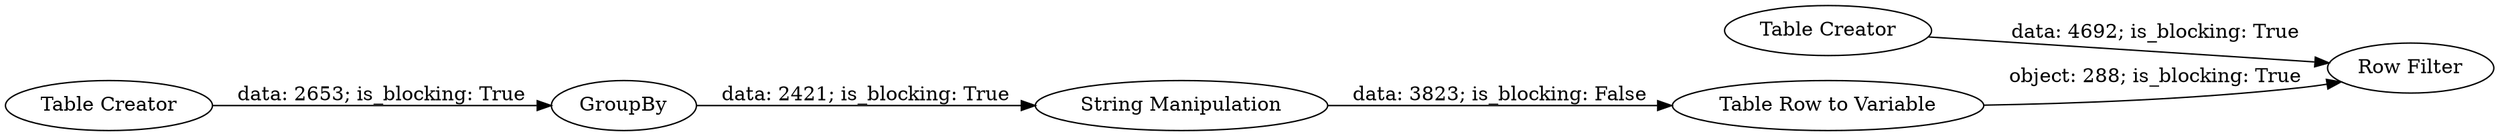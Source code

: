 digraph {
	"-4792894771414346740_264" [label="String Manipulation"]
	"-4792894771414346740_266" [label="Row Filter"]
	"-4792894771414346740_263" [label=GroupBy]
	"-4792894771414346740_265" [label="Table Row to Variable"]
	"-4792894771414346740_261" [label="Table Creator"]
	"-4792894771414346740_262" [label="Table Creator"]
	"-4792894771414346740_261" -> "-4792894771414346740_266" [label="data: 4692; is_blocking: True"]
	"-4792894771414346740_264" -> "-4792894771414346740_265" [label="data: 3823; is_blocking: False"]
	"-4792894771414346740_262" -> "-4792894771414346740_263" [label="data: 2653; is_blocking: True"]
	"-4792894771414346740_265" -> "-4792894771414346740_266" [label="object: 288; is_blocking: True"]
	"-4792894771414346740_263" -> "-4792894771414346740_264" [label="data: 2421; is_blocking: True"]
	rankdir=LR
}
